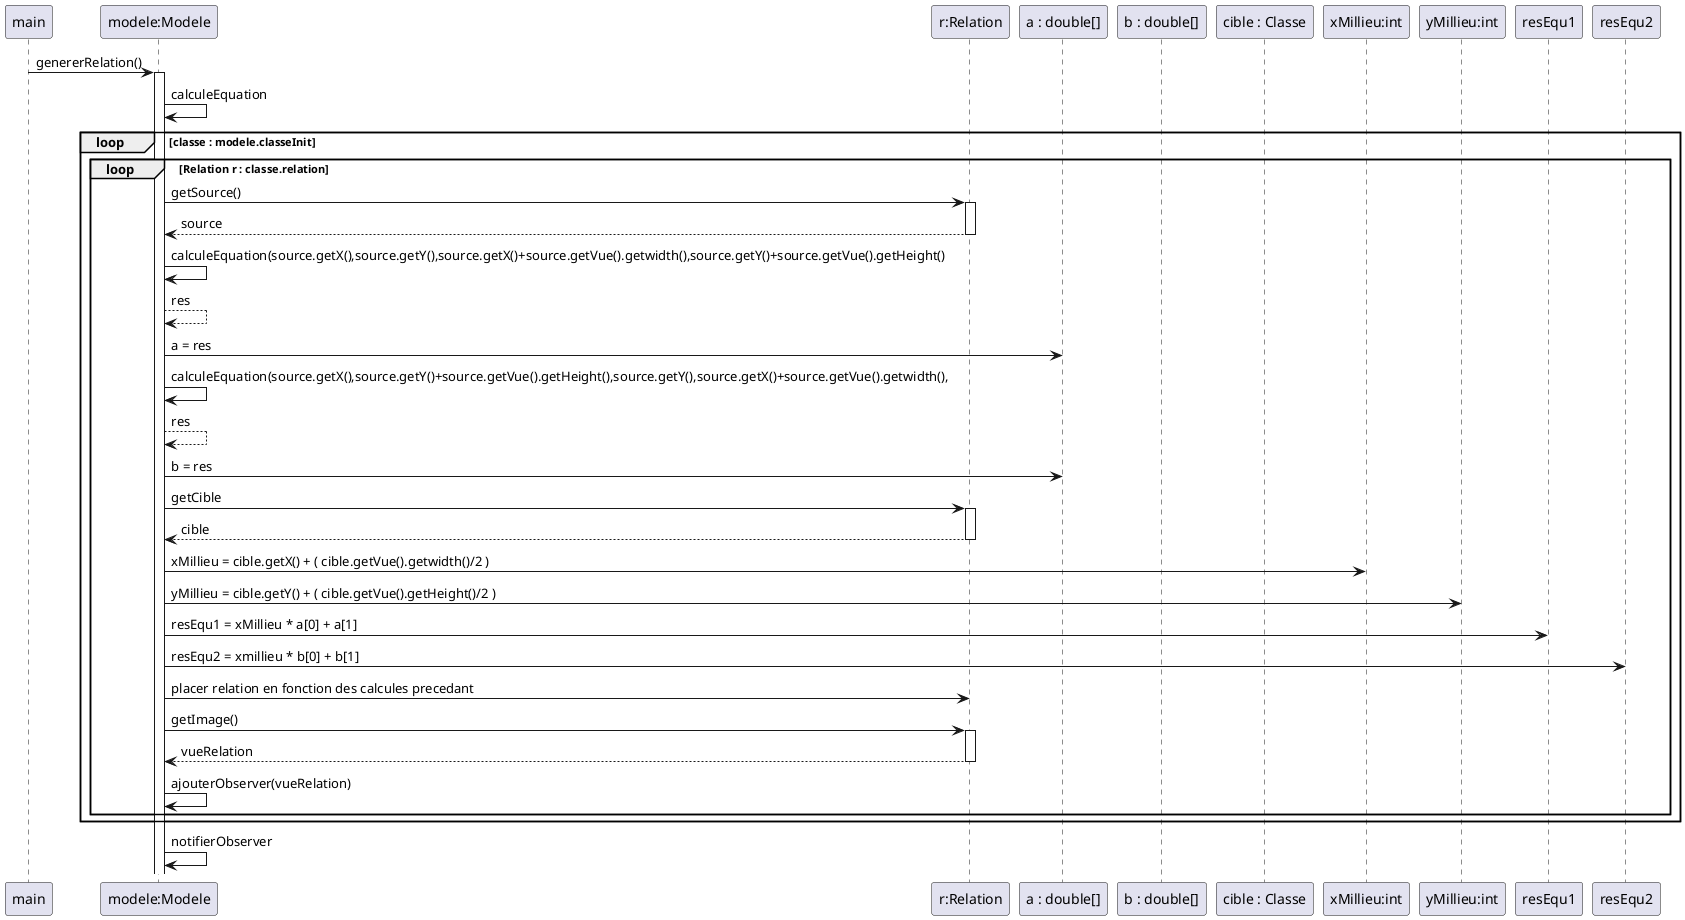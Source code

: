@startuml
'https://plantuml.com/sequence-diagram
participant main
participant "modele:Modele" as modele
participant "r:Relation" as relation
participant "a : double[]" as equation1
participant "b : double[]" as equation2
participant "cible : Classe" as cible
participant "xMillieu:int" as x
participant "yMillieu:int" as y

main->modele : genererRelation()
activate modele





modele->modele : calculeEquation

loop classe : modele.classeInit
loop Relation r : classe.relation

modele->relation : getSource()
activate relation
relation-->modele : source
deactivate relation

modele -> modele : calculeEquation(source.getX(),source.getY(),source.getX()+source.getVue().getwidth(),source.getY()+source.getVue().getHeight()
modele-->modele : res
modele->equation1 : a = res
modele -> modele : calculeEquation(source.getX(),source.getY()+source.getVue().getHeight(),source.getY(),source.getX()+source.getVue().getwidth(),
modele-->modele : res
modele->equation1 : b = res

modele->relation : getCible
activate relation
relation-->modele : cible
deactivate relation

modele->x : xMillieu = cible.getX() + ( cible.getVue().getwidth()/2 )
modele->y : yMillieu = cible.getY() + ( cible.getVue().getHeight()/2 )

modele -> resEqu1 : resEqu1 = xMillieu * a[0] + a[1]
modele -> resEqu2 : resEqu2 = xmillieu * b[0] + b[1]

modele->relation : placer relation en fonction des calcules precedant

modele->relation : getImage()
activate relation
relation-->modele : vueRelation
deactivate relation

modele->modele : ajouterObserver(vueRelation)



end
end

modele->modele : notifierObserver
@enduml